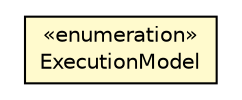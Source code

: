 #!/usr/local/bin/dot
#
# Class diagram 
# Generated by UMLGraph version 5.1 (http://www.umlgraph.org/)
#

digraph G {
	edge [fontname="Helvetica",fontsize=10,labelfontname="Helvetica",labelfontsize=10];
	node [fontname="Helvetica",fontsize=10,shape=plaintext];
	nodesep=0.25;
	ranksep=0.5;
	// com.gc.iotools.stream.base.ExecutionModel
	c1028 [label=<<table title="com.gc.iotools.stream.base.ExecutionModel" border="0" cellborder="1" cellspacing="0" cellpadding="2" port="p" bgcolor="lemonChiffon" href="./ExecutionModel.html">
		<tr><td><table border="0" cellspacing="0" cellpadding="1">
<tr><td align="center" balign="center"> &#171;enumeration&#187; </td></tr>
<tr><td align="center" balign="center"> ExecutionModel </td></tr>
		</table></td></tr>
		</table>>, fontname="Helvetica", fontcolor="black", fontsize=10.0];
}

